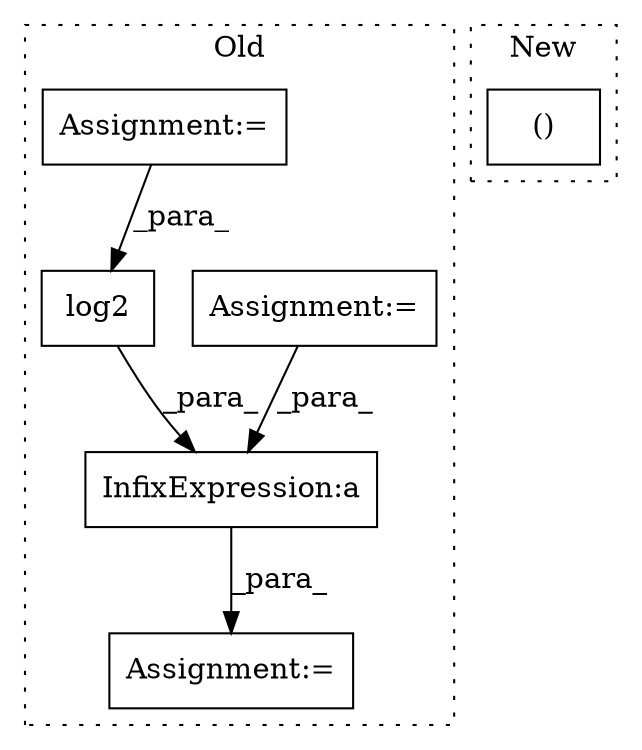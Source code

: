 digraph G {
subgraph cluster0 {
1 [label="log2" a="32" s="2773,2790" l="5,1" shape="box"];
3 [label="Assignment:=" a="7" s="2748" l="1" shape="box"];
4 [label="InfixExpression:a" a="27" s="2764" l="3" shape="box"];
5 [label="Assignment:=" a="7" s="2444" l="1" shape="box"];
6 [label="Assignment:=" a="7" s="2532" l="1" shape="box"];
label = "Old";
style="dotted";
}
subgraph cluster1 {
2 [label="()" a="106" s="3108" l="79" shape="box"];
label = "New";
style="dotted";
}
1 -> 4 [label="_para_"];
4 -> 3 [label="_para_"];
5 -> 4 [label="_para_"];
6 -> 1 [label="_para_"];
}